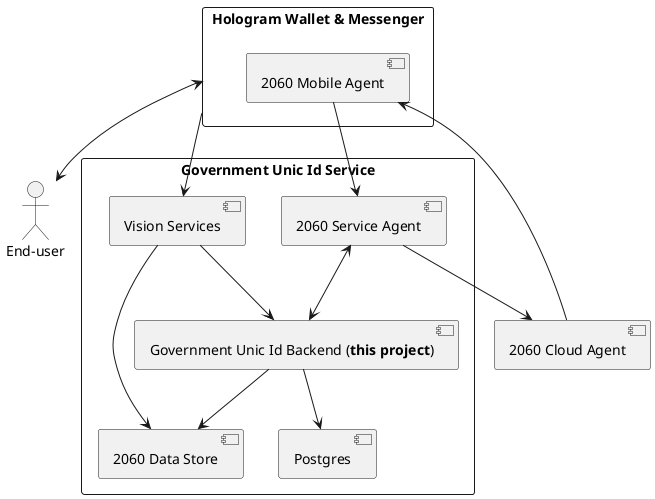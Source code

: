@startuml

actor "End-user" as Enduser

[2060 Cloud Agent] as CA

rectangle "Hologram Wallet & Messenger" as App {
  [2060 Mobile Agent] as MA
}


rectangle "Government Unic Id Service" {
    [2060 Service Agent] as VS
    [2060 Data Store] as DS
    [Postgres] as PS
    [Government Unic Id Backend (**this project**)] as GAIA
    [Vision Services] as VISION
}

MA --> VS
App --> VISION
VISION --> GAIA
VISION --> DS
GAIA --> DS
App <--> Enduser
VS <--> GAIA
VS --> CA
MA <-- CA
GAIA --> PS

@enduml